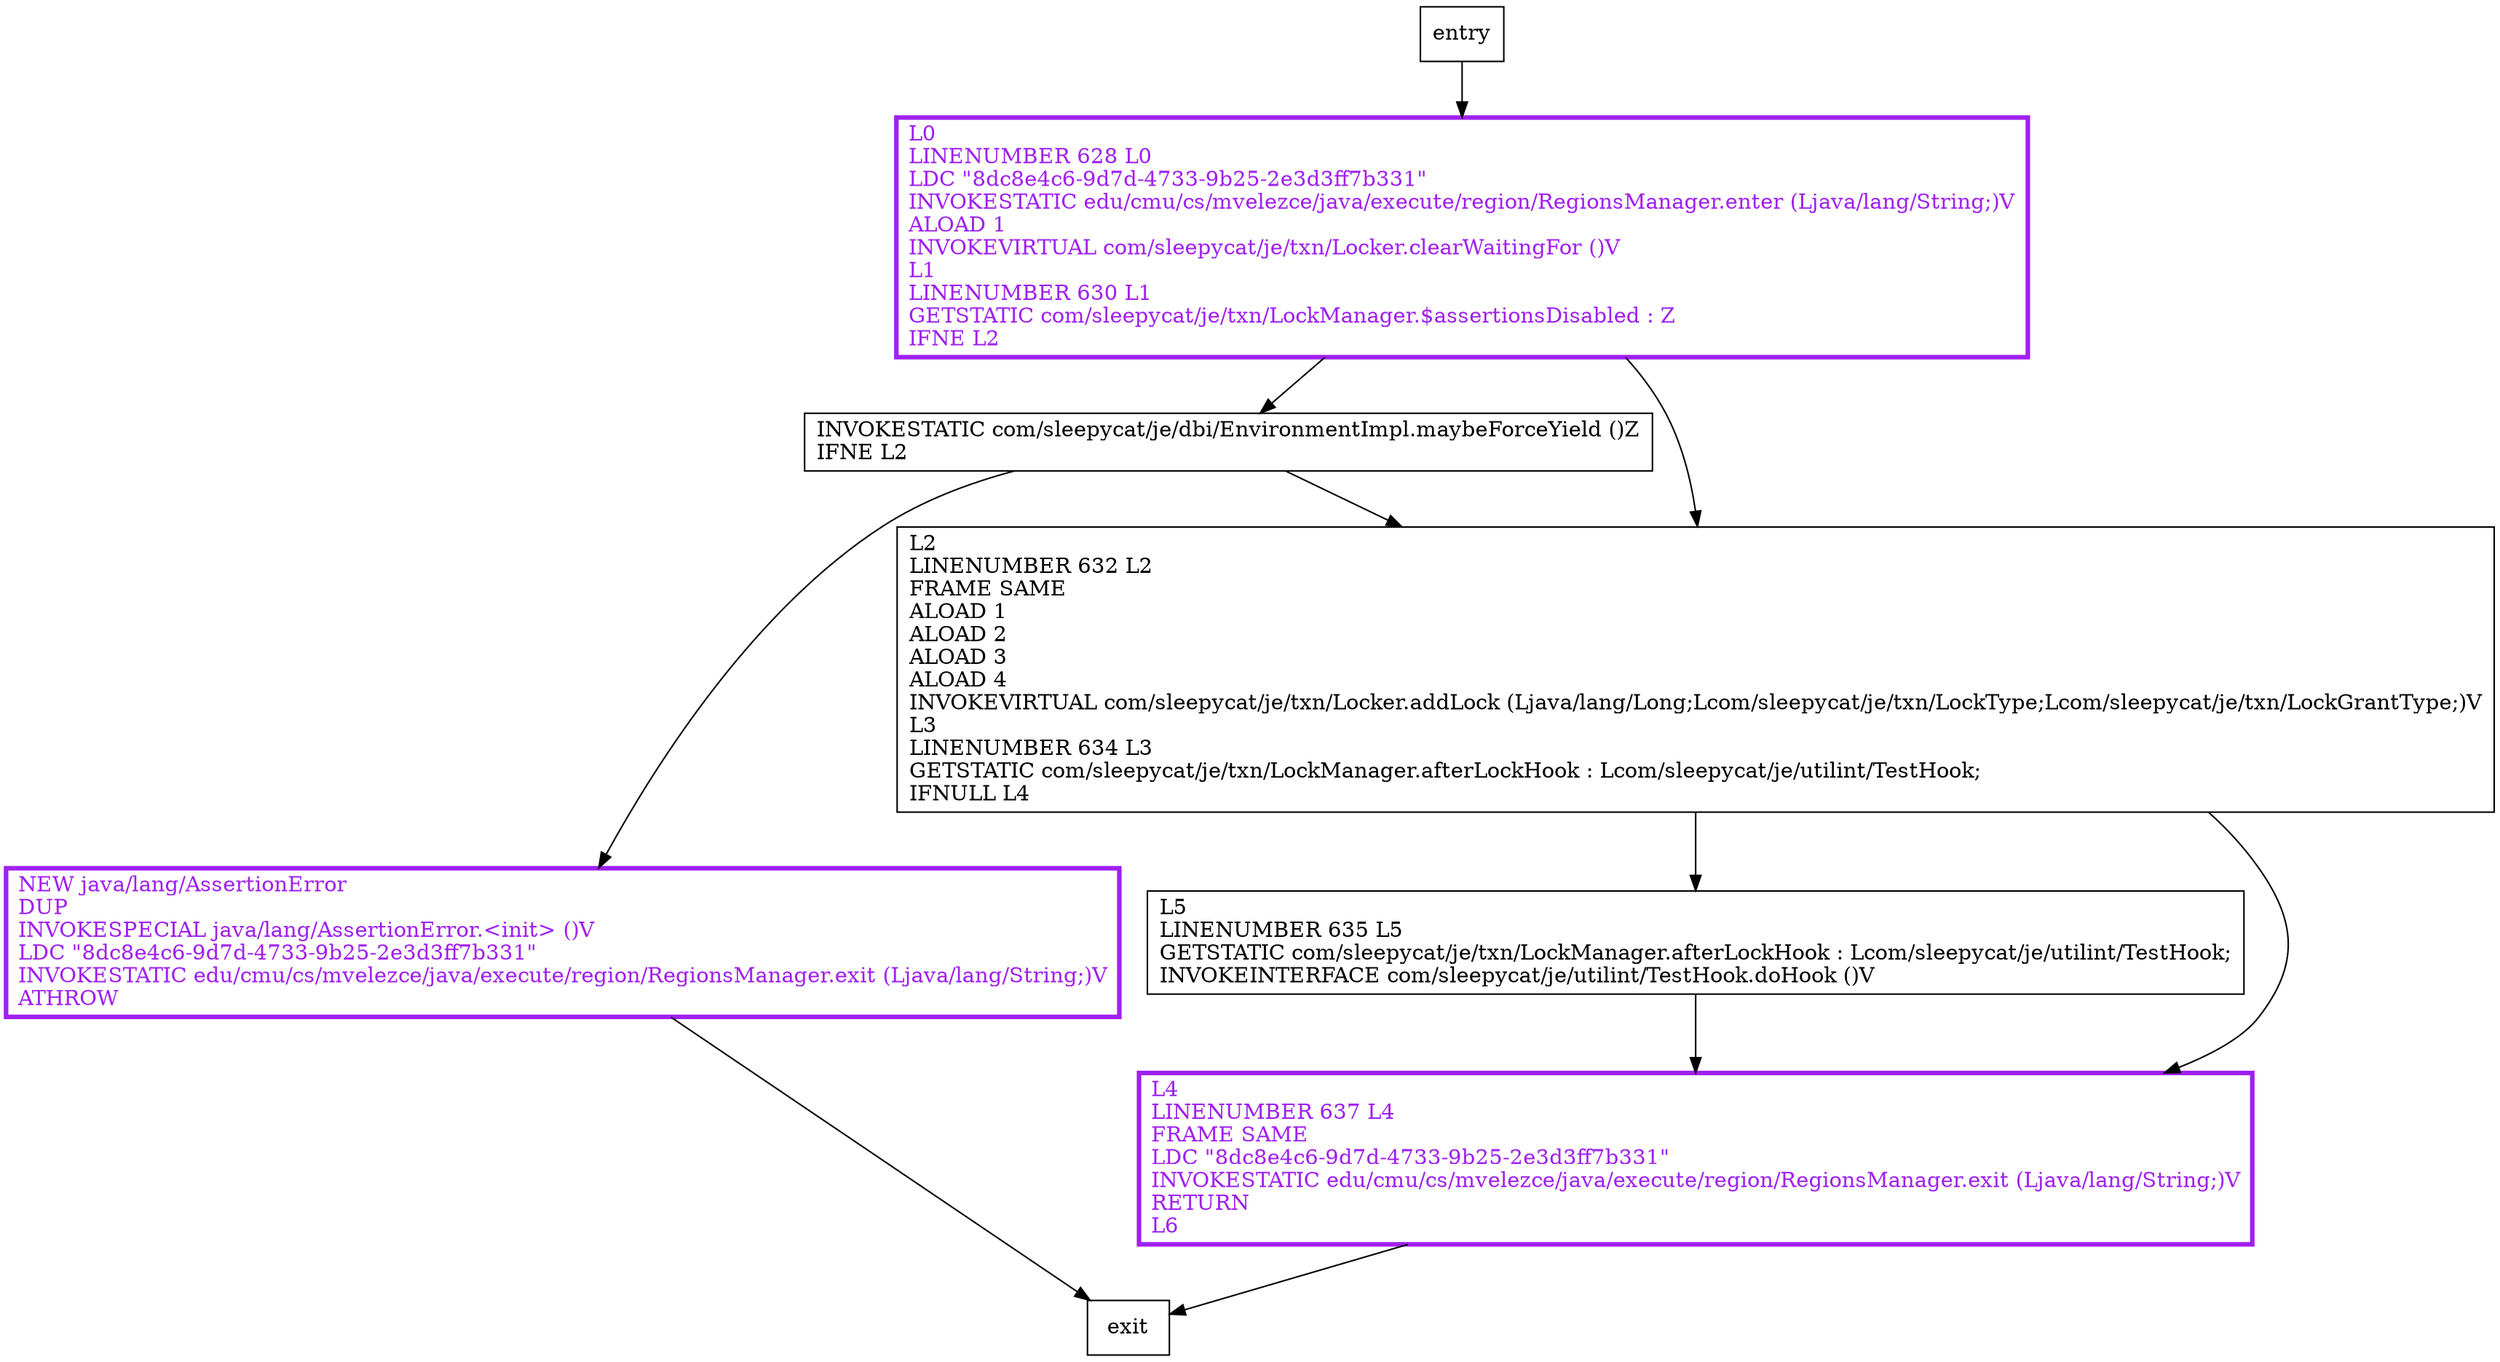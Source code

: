 digraph finishLock {
node [shape=record];
606470221 [label="L0\lLINENUMBER 628 L0\lLDC \"8dc8e4c6-9d7d-4733-9b25-2e3d3ff7b331\"\lINVOKESTATIC edu/cmu/cs/mvelezce/java/execute/region/RegionsManager.enter (Ljava/lang/String;)V\lALOAD 1\lINVOKEVIRTUAL com/sleepycat/je/txn/Locker.clearWaitingFor ()V\lL1\lLINENUMBER 630 L1\lGETSTATIC com/sleepycat/je/txn/LockManager.$assertionsDisabled : Z\lIFNE L2\l"];
389340299 [label="L5\lLINENUMBER 635 L5\lGETSTATIC com/sleepycat/je/txn/LockManager.afterLockHook : Lcom/sleepycat/je/utilint/TestHook;\lINVOKEINTERFACE com/sleepycat/je/utilint/TestHook.doHook ()V\l"];
1150617236 [label="INVOKESTATIC com/sleepycat/je/dbi/EnvironmentImpl.maybeForceYield ()Z\lIFNE L2\l"];
59019486 [label="NEW java/lang/AssertionError\lDUP\lINVOKESPECIAL java/lang/AssertionError.\<init\> ()V\lLDC \"8dc8e4c6-9d7d-4733-9b25-2e3d3ff7b331\"\lINVOKESTATIC edu/cmu/cs/mvelezce/java/execute/region/RegionsManager.exit (Ljava/lang/String;)V\lATHROW\l"];
838078445 [label="L4\lLINENUMBER 637 L4\lFRAME SAME\lLDC \"8dc8e4c6-9d7d-4733-9b25-2e3d3ff7b331\"\lINVOKESTATIC edu/cmu/cs/mvelezce/java/execute/region/RegionsManager.exit (Ljava/lang/String;)V\lRETURN\lL6\l"];
1520410407 [label="L2\lLINENUMBER 632 L2\lFRAME SAME\lALOAD 1\lALOAD 2\lALOAD 3\lALOAD 4\lINVOKEVIRTUAL com/sleepycat/je/txn/Locker.addLock (Ljava/lang/Long;Lcom/sleepycat/je/txn/LockType;Lcom/sleepycat/je/txn/LockGrantType;)V\lL3\lLINENUMBER 634 L3\lGETSTATIC com/sleepycat/je/txn/LockManager.afterLockHook : Lcom/sleepycat/je/utilint/TestHook;\lIFNULL L4\l"];
entry;
exit;
entry -> 606470221
606470221 -> 1150617236
606470221 -> 1520410407
389340299 -> 838078445
1150617236 -> 59019486
1150617236 -> 1520410407
59019486 -> exit
838078445 -> exit
1520410407 -> 389340299
1520410407 -> 838078445
606470221[fontcolor="purple", penwidth=3, color="purple"];
59019486[fontcolor="purple", penwidth=3, color="purple"];
838078445[fontcolor="purple", penwidth=3, color="purple"];
}
